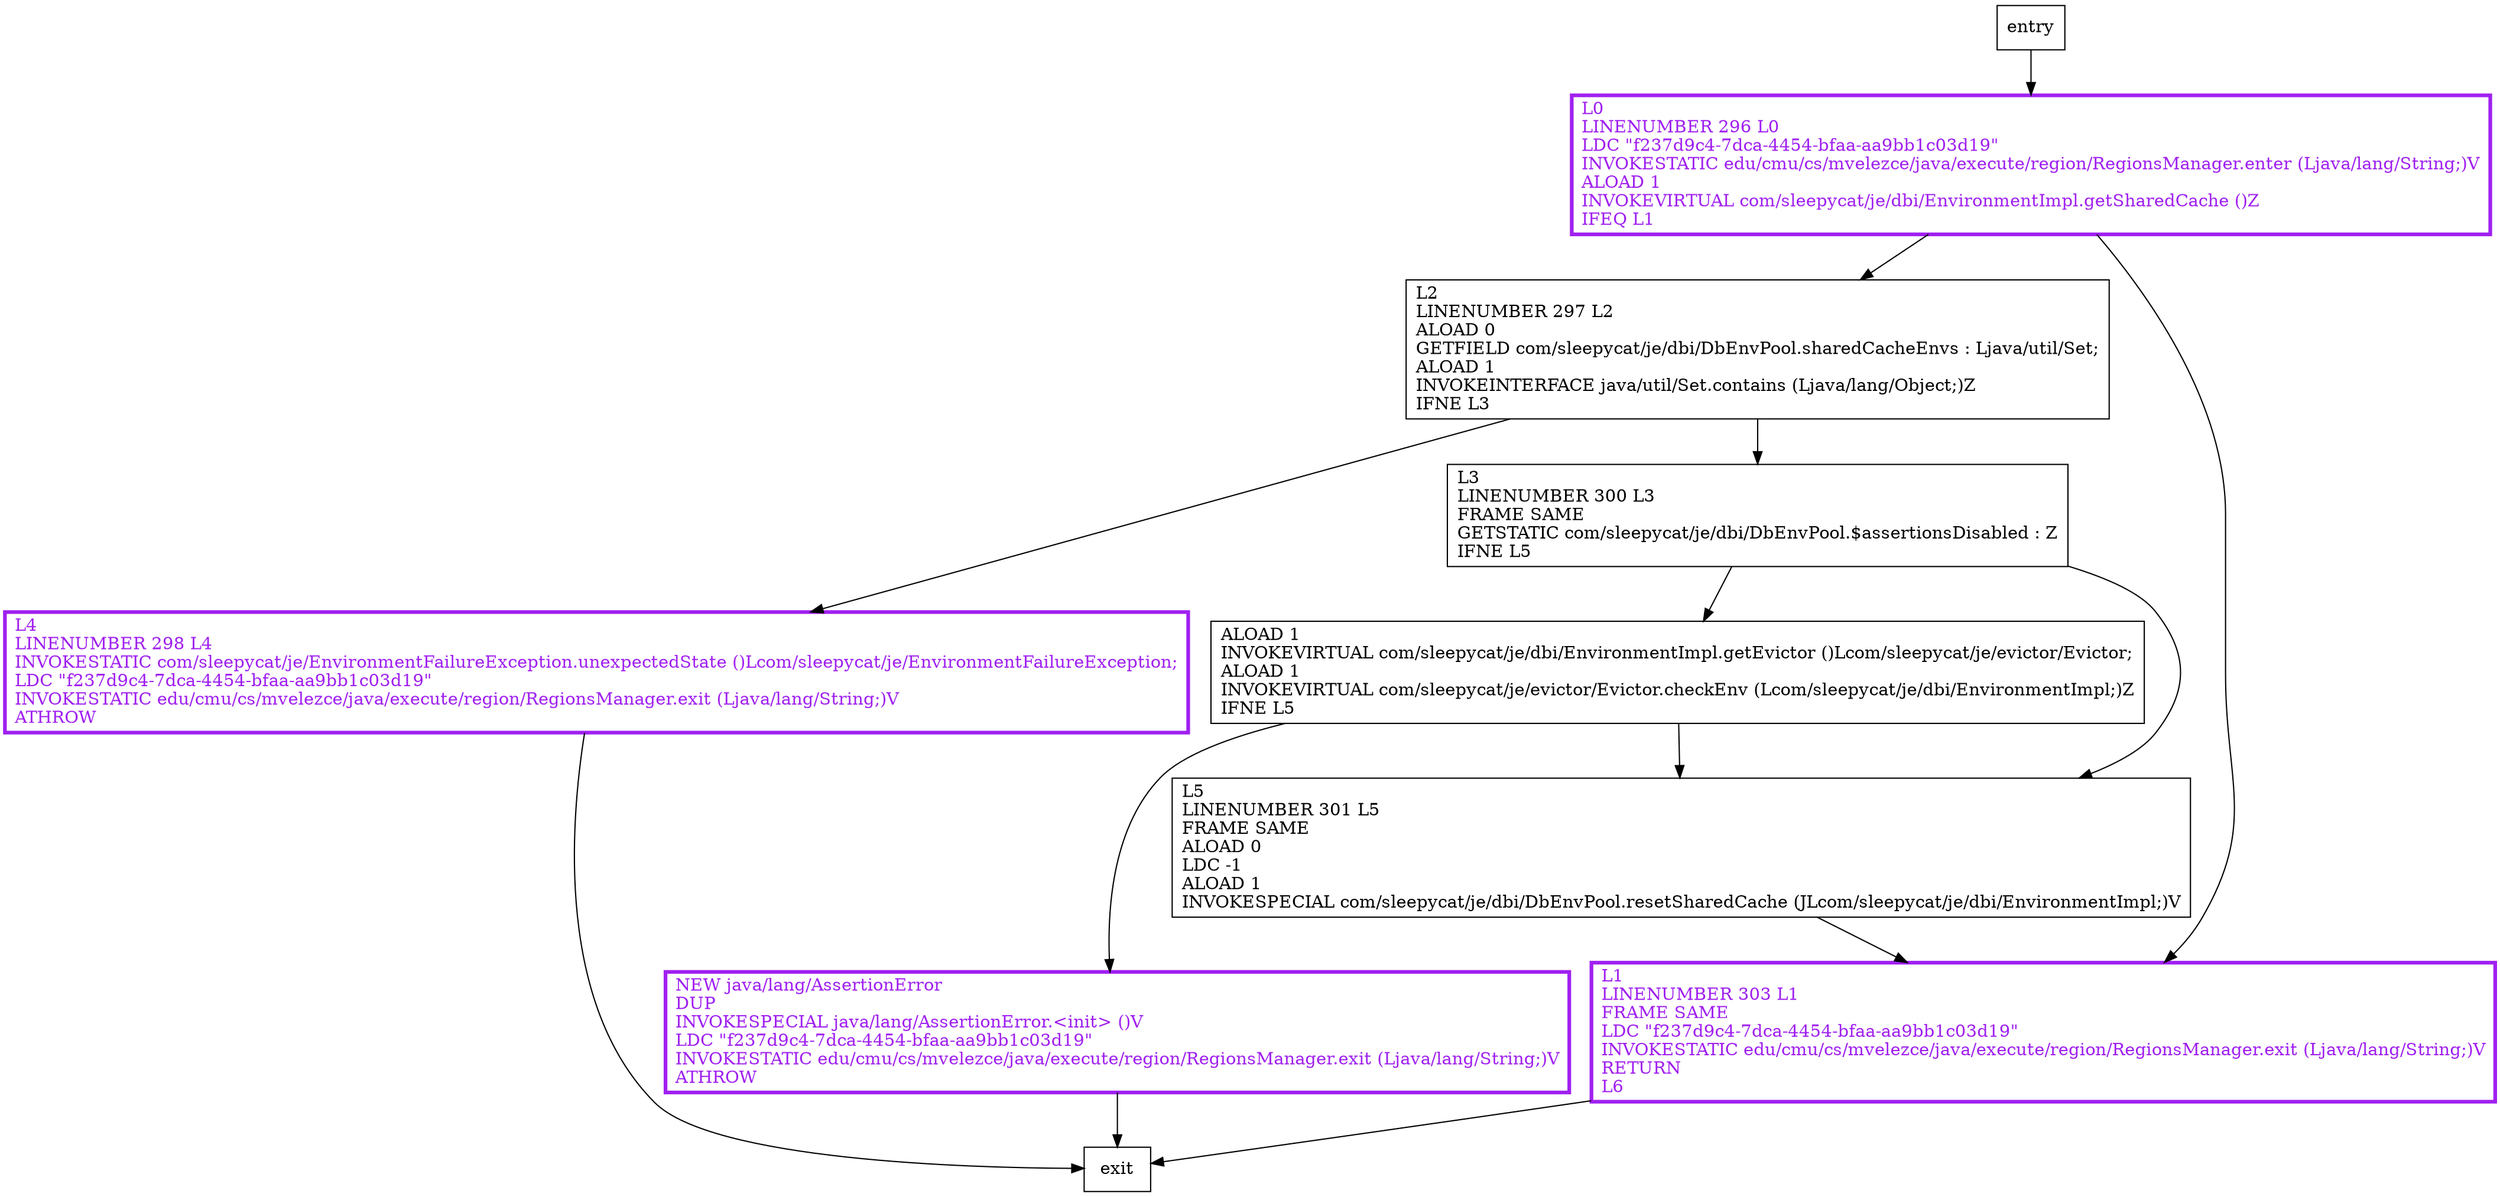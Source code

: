 digraph finishAdditionOfSharedCacheEnv {
node [shape=record];
315685467 [label="L2\lLINENUMBER 297 L2\lALOAD 0\lGETFIELD com/sleepycat/je/dbi/DbEnvPool.sharedCacheEnvs : Ljava/util/Set;\lALOAD 1\lINVOKEINTERFACE java/util/Set.contains (Ljava/lang/Object;)Z\lIFNE L3\l"];
700908664 [label="L4\lLINENUMBER 298 L4\lINVOKESTATIC com/sleepycat/je/EnvironmentFailureException.unexpectedState ()Lcom/sleepycat/je/EnvironmentFailureException;\lLDC \"f237d9c4-7dca-4454-bfaa-aa9bb1c03d19\"\lINVOKESTATIC edu/cmu/cs/mvelezce/java/execute/region/RegionsManager.exit (Ljava/lang/String;)V\lATHROW\l"];
1538445892 [label="L3\lLINENUMBER 300 L3\lFRAME SAME\lGETSTATIC com/sleepycat/je/dbi/DbEnvPool.$assertionsDisabled : Z\lIFNE L5\l"];
1217089406 [label="NEW java/lang/AssertionError\lDUP\lINVOKESPECIAL java/lang/AssertionError.\<init\> ()V\lLDC \"f237d9c4-7dca-4454-bfaa-aa9bb1c03d19\"\lINVOKESTATIC edu/cmu/cs/mvelezce/java/execute/region/RegionsManager.exit (Ljava/lang/String;)V\lATHROW\l"];
2082587840 [label="L0\lLINENUMBER 296 L0\lLDC \"f237d9c4-7dca-4454-bfaa-aa9bb1c03d19\"\lINVOKESTATIC edu/cmu/cs/mvelezce/java/execute/region/RegionsManager.enter (Ljava/lang/String;)V\lALOAD 1\lINVOKEVIRTUAL com/sleepycat/je/dbi/EnvironmentImpl.getSharedCache ()Z\lIFEQ L1\l"];
2072873018 [label="L1\lLINENUMBER 303 L1\lFRAME SAME\lLDC \"f237d9c4-7dca-4454-bfaa-aa9bb1c03d19\"\lINVOKESTATIC edu/cmu/cs/mvelezce/java/execute/region/RegionsManager.exit (Ljava/lang/String;)V\lRETURN\lL6\l"];
1319496011 [label="ALOAD 1\lINVOKEVIRTUAL com/sleepycat/je/dbi/EnvironmentImpl.getEvictor ()Lcom/sleepycat/je/evictor/Evictor;\lALOAD 1\lINVOKEVIRTUAL com/sleepycat/je/evictor/Evictor.checkEnv (Lcom/sleepycat/je/dbi/EnvironmentImpl;)Z\lIFNE L5\l"];
1509844221 [label="L5\lLINENUMBER 301 L5\lFRAME SAME\lALOAD 0\lLDC -1\lALOAD 1\lINVOKESPECIAL com/sleepycat/je/dbi/DbEnvPool.resetSharedCache (JLcom/sleepycat/je/dbi/EnvironmentImpl;)V\l"];
entry;
exit;
315685467 -> 700908664
315685467 -> 1538445892
700908664 -> exit
entry -> 2082587840
1538445892 -> 1319496011
1538445892 -> 1509844221
1217089406 -> exit
2082587840 -> 315685467
2082587840 -> 2072873018
2072873018 -> exit
1319496011 -> 1217089406
1319496011 -> 1509844221
1509844221 -> 2072873018
700908664[fontcolor="purple", penwidth=3, color="purple"];
1217089406[fontcolor="purple", penwidth=3, color="purple"];
2082587840[fontcolor="purple", penwidth=3, color="purple"];
2072873018[fontcolor="purple", penwidth=3, color="purple"];
}
